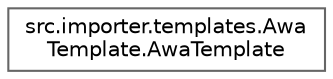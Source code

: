 digraph "Graphical Class Hierarchy"
{
 // LATEX_PDF_SIZE
  bgcolor="transparent";
  edge [fontname=Helvetica,fontsize=10,labelfontname=Helvetica,labelfontsize=10];
  node [fontname=Helvetica,fontsize=10,shape=box,height=0.2,width=0.4];
  rankdir="LR";
  Node0 [id="Node000000",label="src.importer.templates.Awa\lTemplate.AwaTemplate",height=0.2,width=0.4,color="grey40", fillcolor="white", style="filled",URL="$classsrc_1_1importer_1_1templates_1_1_awa_template_1_1_awa_template.html",tooltip=" "];
}
